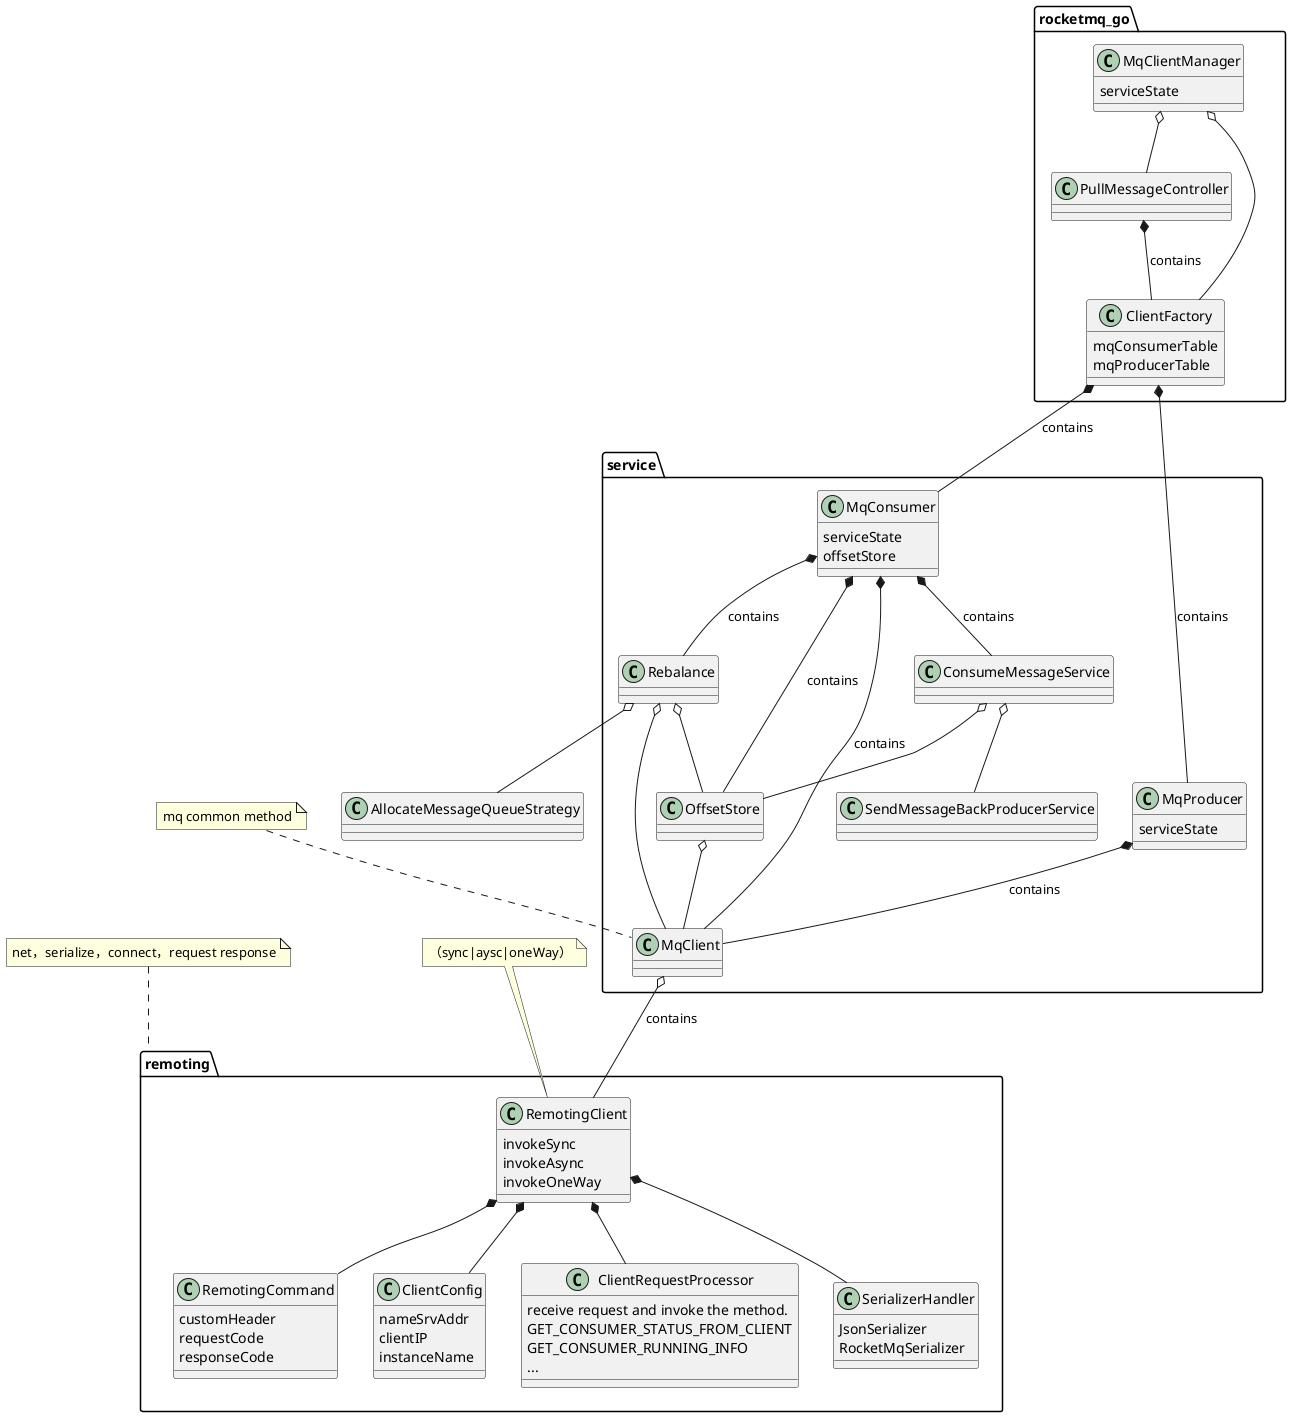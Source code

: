 @startuml


class rocketmq_go.MqClientManager{
serviceState
}
class rocketmq_go.PullMessageController{

}
class AllocateMessageQueueStrategy{
}
class rocketmq_go.ClientFactory{
mqConsumerTable
mqProducerTable
}
class service.MqConsumer{
serviceState
offsetStore
}
class service.MqProducer{
serviceState
 }
 class service.MqClient{


 }
  class remoting.RemotingClient{
   invokeSync
   invokeAsync
   invokeOneWay
  }
 class remoting.RemotingCommand{
  customHeader
  requestCode
  responseCode
 }
  class remoting.ClientConfig{
   nameSrvAddr
   clientIP
   instanceName
  }
  class remoting.ClientRequestProcessor{
     receive request and invoke the method.
     GET_CONSUMER_STATUS_FROM_CLIENT
     GET_CONSUMER_RUNNING_INFO
     ...
    }
    class remoting.SerializerHandler{
       JsonSerializer
       RocketMqSerializer
    }


namespace service{


rocketmq_go.PullMessageController *-- rocketmq_go.ClientFactory:contains
rocketmq_go.ClientFactory *-- MqProducer:contains
rocketmq_go.ClientFactory *-- MqConsumer:contains
MqProducer *-- service.MqClient :contains
MqConsumer *-- service.MqClient : contains
MqConsumer *-- service.OffsetStore : contains
MqConsumer *-- service.Rebalance : contains
MqConsumer *-- service.ConsumeMessageService : contains

}

namespace service{
    MqClient o-- remoting.RemotingClient:contains
    OffsetStore o-- MqClient
    Rebalance o-- MqClient
    Rebalance o-- OffsetStore
    Rebalance o-- AllocateMessageQueueStrategy
    ConsumeMessageService o-- SendMessageBackProducerService
    ConsumeMessageService o-- OffsetStore
}

namespace remoting {
  RemotingClient  *-- RemotingCommand
  RemotingClient *-- ClientConfig
    RemotingClient  *-- ClientRequestProcessor
    RemotingClient *-- SerializerHandler


}

namespace rocketmq_go{
    MqClientManager o-- PullMessageController
    MqClientManager o-- ClientFactory
}


note top of remoting.RemotingClient :（sync|aysc|oneWay）
note top of remoting :net，serialize，connect，request response
note top of service.MqClient :mq common method
@enduml